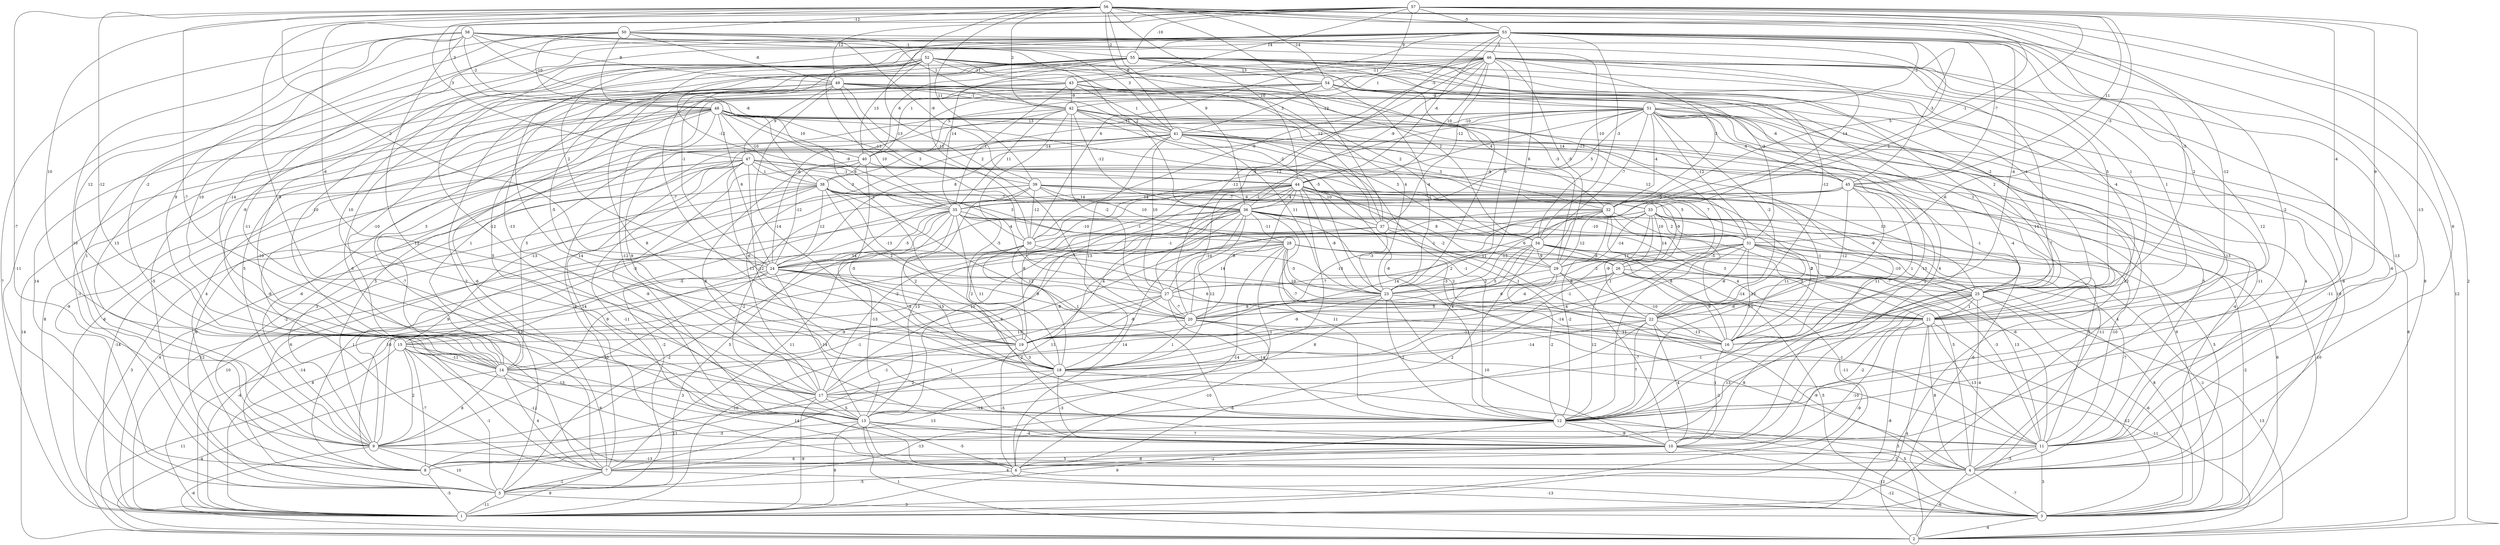 graph { 
	 fontname="Helvetica,Arial,sans-serif" 
	 node [shape = circle]; 
	 58 -- 1 [label = "7"];
	 58 -- 9 [label = "10"];
	 58 -- 10 [label = "12"];
	 58 -- 14 [label = "9"];
	 58 -- 15 [label = "12"];
	 58 -- 18 [label = "3"];
	 58 -- 21 [label = "1"];
	 58 -- 34 [label = "-10"];
	 58 -- 36 [label = "2"];
	 58 -- 41 [label = "3"];
	 58 -- 48 [label = "-2"];
	 58 -- 49 [label = "9"];
	 58 -- 55 [label = "-1"];
	 57 -- 12 [label = "-13"];
	 57 -- 15 [label = "10"];
	 57 -- 16 [label = "9"];
	 57 -- 17 [label = "-9"];
	 57 -- 19 [label = "-6"];
	 57 -- 21 [label = "-4"];
	 57 -- 23 [label = "1"];
	 57 -- 31 [label = "-3"];
	 57 -- 43 [label = "14"];
	 57 -- 45 [label = "11"];
	 57 -- 48 [label = "3"];
	 57 -- 49 [label = "12"];
	 57 -- 53 [label = "-5"];
	 57 -- 54 [label = "9"];
	 57 -- 55 [label = "-10"];
	 56 -- 2 [label = "2"];
	 56 -- 9 [label = "-7"];
	 56 -- 11 [label = "6"];
	 56 -- 12 [label = "-2"];
	 56 -- 14 [label = "-12"];
	 56 -- 16 [label = "-12"];
	 56 -- 17 [label = "-7"];
	 56 -- 20 [label = "2"];
	 56 -- 24 [label = "2"];
	 56 -- 25 [label = "-5"];
	 56 -- 32 [label = "-1"];
	 56 -- 36 [label = "9"];
	 56 -- 37 [label = "-12"];
	 56 -- 39 [label = "11"];
	 56 -- 41 [label = "-8"];
	 56 -- 42 [label = "2"];
	 56 -- 44 [label = "10"];
	 56 -- 47 [label = "3"];
	 56 -- 50 [label = "-12"];
	 56 -- 54 [label = "-14"];
	 55 -- 5 [label = "2"];
	 55 -- 7 [label = "6"];
	 55 -- 9 [label = "1"];
	 55 -- 10 [label = "13"];
	 55 -- 12 [label = "-4"];
	 55 -- 14 [label = "-10"];
	 55 -- 17 [label = "-13"];
	 55 -- 19 [label = "-7"];
	 55 -- 21 [label = "-4"];
	 55 -- 22 [label = "-12"];
	 55 -- 23 [label = "-9"];
	 55 -- 25 [label = "-1"];
	 55 -- 35 [label = "14"];
	 55 -- 40 [label = "6"];
	 55 -- 51 [label = "-5"];
	 55 -- 54 [label = "13"];
	 54 -- 6 [label = "12"];
	 54 -- 7 [label = "-6"];
	 54 -- 11 [label = "-6"];
	 54 -- 13 [label = "-12"];
	 54 -- 14 [label = "3"];
	 54 -- 23 [label = "-4"];
	 54 -- 24 [label = "-6"];
	 54 -- 25 [label = "2"];
	 54 -- 41 [label = "3"];
	 54 -- 51 [label = "-9"];
	 53 -- 2 [label = "12"];
	 53 -- 3 [label = "9"];
	 53 -- 7 [label = "-10"];
	 53 -- 9 [label = "13"];
	 53 -- 12 [label = "12"];
	 53 -- 13 [label = "-12"];
	 53 -- 14 [label = "-14"];
	 53 -- 15 [label = "-2"];
	 53 -- 17 [label = "10"];
	 53 -- 20 [label = "-4"];
	 53 -- 21 [label = "2"];
	 53 -- 22 [label = "-4"];
	 53 -- 23 [label = "6"];
	 53 -- 27 [label = "10"];
	 53 -- 30 [label = "6"];
	 53 -- 32 [label = "5"];
	 53 -- 34 [label = "-3"];
	 53 -- 44 [label = "-6"];
	 53 -- 45 [label = "-7"];
	 53 -- 46 [label = "1"];
	 53 -- 51 [label = "-2"];
	 52 -- 10 [label = "14"];
	 52 -- 12 [label = "8"];
	 52 -- 14 [label = "-9"];
	 52 -- 16 [label = "-6"];
	 52 -- 24 [label = "2"];
	 52 -- 25 [label = "-2"];
	 52 -- 29 [label = "-3"];
	 52 -- 30 [label = "-12"];
	 52 -- 31 [label = "-3"];
	 52 -- 34 [label = "2"];
	 52 -- 35 [label = "-12"];
	 52 -- 37 [label = "12"];
	 52 -- 40 [label = "13"];
	 52 -- 43 [label = "-11"];
	 51 -- 1 [label = "4"];
	 51 -- 2 [label = "8"];
	 51 -- 4 [label = "10"];
	 51 -- 9 [label = "5"];
	 51 -- 11 [label = "4"];
	 51 -- 12 [label = "-13"];
	 51 -- 17 [label = "9"];
	 51 -- 22 [label = "-2"];
	 51 -- 24 [label = "8"];
	 51 -- 25 [label = "1"];
	 51 -- 27 [label = "-2"];
	 51 -- 30 [label = "12"];
	 51 -- 31 [label = "-12"];
	 51 -- 32 [label = "-4"];
	 51 -- 34 [label = "-7"];
	 51 -- 36 [label = "5"];
	 51 -- 41 [label = "-10"];
	 51 -- 44 [label = "-13"];
	 51 -- 45 [label = "-4"];
	 50 -- 5 [label = "-11"];
	 50 -- 13 [label = "-11"];
	 50 -- 14 [label = "10"];
	 50 -- 38 [label = "-8"];
	 50 -- 39 [label = "-9"];
	 50 -- 42 [label = "1"];
	 50 -- 45 [label = "-3"];
	 50 -- 46 [label = "-2"];
	 50 -- 48 [label = "-10"];
	 50 -- 49 [label = "-8"];
	 49 -- 4 [label = "-8"];
	 49 -- 5 [label = "-1"];
	 49 -- 8 [label = "14"];
	 49 -- 10 [label = "6"];
	 49 -- 13 [label = "5"];
	 49 -- 18 [label = "-14"];
	 49 -- 19 [label = "-5"];
	 49 -- 23 [label = "-5"];
	 49 -- 30 [label = "3"];
	 49 -- 34 [label = "2"];
	 49 -- 39 [label = "-13"];
	 49 -- 42 [label = "-1"];
	 49 -- 45 [label = "-6"];
	 49 -- 47 [label = "9"];
	 48 -- 1 [label = "8"];
	 48 -- 2 [label = "14"];
	 48 -- 5 [label = "-9"];
	 48 -- 7 [label = "-8"];
	 48 -- 8 [label = "4"];
	 48 -- 10 [label = "11"];
	 48 -- 11 [label = "5"];
	 48 -- 12 [label = "-8"];
	 48 -- 14 [label = "1"];
	 48 -- 24 [label = "6"];
	 48 -- 35 [label = "-9"];
	 48 -- 38 [label = "-10"];
	 48 -- 40 [label = "10"];
	 48 -- 41 [label = "13"];
	 48 -- 44 [label = "-13"];
	 48 -- 45 [label = "14"];
	 47 -- 1 [label = "-14"];
	 47 -- 5 [label = "6"];
	 47 -- 6 [label = "-11"];
	 47 -- 8 [label = "-2"];
	 47 -- 9 [label = "3"];
	 47 -- 15 [label = "-13"];
	 47 -- 16 [label = "-1"];
	 47 -- 18 [label = "-12"];
	 47 -- 19 [label = "-6"];
	 47 -- 22 [label = "-2"];
	 47 -- 26 [label = "5"];
	 47 -- 35 [label = "3"];
	 47 -- 38 [label = "1"];
	 47 -- 44 [label = "-1"];
	 46 -- 1 [label = "-11"];
	 46 -- 11 [label = "-13"];
	 46 -- 12 [label = "7"];
	 46 -- 20 [label = "-12"];
	 46 -- 21 [label = "1"];
	 46 -- 23 [label = "9"];
	 46 -- 24 [label = "-1"];
	 46 -- 25 [label = "5"];
	 46 -- 29 [label = "-5"];
	 46 -- 30 [label = "-9"];
	 46 -- 32 [label = "3"];
	 46 -- 33 [label = "14"];
	 46 -- 36 [label = "-9"];
	 46 -- 37 [label = "-12"];
	 46 -- 38 [label = "5"];
	 46 -- 40 [label = "1"];
	 46 -- 42 [label = "1"];
	 46 -- 43 [label = "-11"];
	 46 -- 44 [label = "10"];
	 45 -- 3 [label = "6"];
	 45 -- 5 [label = "-2"];
	 45 -- 12 [label = "-10"];
	 45 -- 16 [label = "1"];
	 45 -- 19 [label = "-13"];
	 45 -- 22 [label = "-12"];
	 45 -- 25 [label = "-1"];
	 45 -- 35 [label = "-5"];
	 44 -- 3 [label = "-10"];
	 44 -- 5 [label = "5"];
	 44 -- 13 [label = "13"];
	 44 -- 16 [label = "2"];
	 44 -- 17 [label = "-2"];
	 44 -- 18 [label = "-7"];
	 44 -- 19 [label = "8"];
	 44 -- 20 [label = "-9"];
	 44 -- 23 [label = "-8"];
	 44 -- 24 [label = "-10"];
	 44 -- 25 [label = "-9"];
	 44 -- 29 [label = "8"];
	 44 -- 33 [label = "1"];
	 44 -- 35 [label = "14"];
	 44 -- 36 [label = "4"];
	 44 -- 37 [label = "10"];
	 43 -- 7 [label = "-7"];
	 43 -- 8 [label = "-5"];
	 43 -- 9 [label = "5"];
	 43 -- 12 [label = "-5"];
	 43 -- 14 [label = "-10"];
	 43 -- 23 [label = "4"];
	 43 -- 32 [label = "4"];
	 43 -- 35 [label = "1"];
	 43 -- 41 [label = "1"];
	 43 -- 42 [label = "-9"];
	 42 -- 1 [label = "6"];
	 42 -- 10 [label = "2"];
	 42 -- 11 [label = "-11"];
	 42 -- 12 [label = "-1"];
	 42 -- 14 [label = "5"];
	 42 -- 18 [label = "-5"];
	 42 -- 20 [label = "-2"];
	 42 -- 35 [label = "11"];
	 42 -- 36 [label = "-12"];
	 42 -- 37 [label = "-2"];
	 42 -- 41 [label = "11"];
	 41 -- 3 [label = "9"];
	 41 -- 4 [label = "-4"];
	 41 -- 6 [label = "14"];
	 41 -- 7 [label = "6"];
	 41 -- 9 [label = "-6"];
	 41 -- 17 [label = "-11"];
	 41 -- 18 [label = "13"];
	 41 -- 21 [label = "14"];
	 41 -- 23 [label = "11"];
	 41 -- 27 [label = "10"];
	 41 -- 31 [label = "12"];
	 41 -- 32 [label = "3"];
	 41 -- 34 [label = "3"];
	 41 -- 40 [label = "-14"];
	 40 -- 13 [label = "-9"];
	 40 -- 17 [label = "8"];
	 40 -- 18 [label = "-5"];
	 40 -- 24 [label = "-12"];
	 40 -- 25 [label = "13"];
	 40 -- 26 [label = "7"];
	 40 -- 38 [label = "6"];
	 39 -- 1 [label = "12"];
	 39 -- 3 [label = "-6"];
	 39 -- 9 [label = "9"];
	 39 -- 12 [label = "8"];
	 39 -- 13 [label = "-2"];
	 39 -- 26 [label = "-9"];
	 39 -- 28 [label = "10"];
	 39 -- 30 [label = "-12"];
	 39 -- 32 [label = "-7"];
	 39 -- 33 [label = "6"];
	 39 -- 36 [label = "14"];
	 38 -- 1 [label = "4"];
	 38 -- 2 [label = "3"];
	 38 -- 4 [label = "-11"];
	 38 -- 5 [label = "6"];
	 38 -- 12 [label = "1"];
	 38 -- 15 [label = "-3"];
	 38 -- 20 [label = "2"];
	 38 -- 24 [label = "12"];
	 38 -- 27 [label = "-13"];
	 38 -- 28 [label = "3"];
	 38 -- 36 [label = "-7"];
	 37 -- 1 [label = "-14"];
	 37 -- 6 [label = "14"];
	 37 -- 16 [label = "1"];
	 37 -- 23 [label = "-3"];
	 37 -- 26 [label = "6"];
	 36 -- 4 [label = "5"];
	 36 -- 7 [label = "11"];
	 36 -- 8 [label = "1"];
	 36 -- 11 [label = "5"];
	 36 -- 12 [label = "11"];
	 36 -- 13 [label = "6"];
	 36 -- 16 [label = "-3"];
	 36 -- 17 [label = "10"];
	 36 -- 18 [label = "12"];
	 36 -- 19 [label = "4"];
	 36 -- 27 [label = "-10"];
	 36 -- 28 [label = "-11"];
	 36 -- 29 [label = "-1"];
	 36 -- 30 [label = "-1"];
	 36 -- 31 [label = "-10"];
	 35 -- 1 [label = "10"];
	 35 -- 4 [label = "5"];
	 35 -- 5 [label = "-2"];
	 35 -- 11 [label = "-6"];
	 35 -- 13 [label = "-13"];
	 35 -- 15 [label = "-5"];
	 35 -- 18 [label = "11"];
	 35 -- 19 [label = "2"];
	 35 -- 21 [label = "3"];
	 35 -- 23 [label = "-7"];
	 35 -- 24 [label = "-5"];
	 35 -- 30 [label = "-4"];
	 34 -- 3 [label = "8"];
	 34 -- 6 [label = "2"];
	 34 -- 11 [label = "-3"];
	 34 -- 18 [label = "4"];
	 34 -- 20 [label = "5"];
	 34 -- 21 [label = "3"];
	 34 -- 26 [label = "-8"];
	 34 -- 27 [label = "2"];
	 34 -- 29 [label = "9"];
	 33 -- 3 [label = "-2"];
	 33 -- 7 [label = "11"];
	 33 -- 8 [label = "10"];
	 33 -- 11 [label = "-10"];
	 33 -- 16 [label = "11"];
	 33 -- 18 [label = "-1"];
	 33 -- 19 [label = "14"];
	 33 -- 22 [label = "-9"];
	 33 -- 26 [label = "14"];
	 33 -- 29 [label = "-14"];
	 33 -- 31 [label = "2"];
	 32 -- 1 [label = "-11"];
	 32 -- 9 [label = "13"];
	 32 -- 12 [label = "-2"];
	 32 -- 16 [label = "8"];
	 32 -- 23 [label = "-13"];
	 32 -- 24 [label = "-1"];
	 32 -- 29 [label = "12"];
	 32 -- 31 [label = "10"];
	 31 -- 3 [label = "-1"];
	 31 -- 4 [label = "-7"];
	 31 -- 11 [label = "13"];
	 31 -- 14 [label = "-4"];
	 31 -- 16 [label = "-13"];
	 31 -- 17 [label = "-14"];
	 31 -- 20 [label = "1"];
	 31 -- 22 [label = "-8"];
	 31 -- 23 [label = "2"];
	 31 -- 25 [label = "-10"];
	 31 -- 29 [label = "11"];
	 30 -- 16 [label = "6"];
	 30 -- 18 [label = "-8"];
	 30 -- 19 [label = "2"];
	 30 -- 20 [label = "12"];
	 30 -- 21 [label = "2"];
	 30 -- 24 [label = "14"];
	 29 -- 10 [label = "-7"];
	 29 -- 12 [label = "-2"];
	 29 -- 16 [label = "-10"];
	 29 -- 20 [label = "6"];
	 29 -- 27 [label = "2"];
	 28 -- 1 [label = "8"];
	 28 -- 6 [label = "-14"];
	 28 -- 9 [label = "-1"];
	 28 -- 13 [label = "-1"];
	 28 -- 16 [label = "-7"];
	 28 -- 21 [label = "4"];
	 28 -- 22 [label = "10"];
	 28 -- 23 [label = "-3"];
	 28 -- 25 [label = "-2"];
	 28 -- 26 [label = "11"];
	 28 -- 27 [label = "14"];
	 27 -- 1 [label = "-10"];
	 27 -- 12 [label = "-14"];
	 27 -- 14 [label = "-9"];
	 27 -- 19 [label = "-8"];
	 27 -- 20 [label = "-7"];
	 27 -- 21 [label = "5"];
	 26 -- 3 [label = "5"];
	 26 -- 8 [label = "1"];
	 26 -- 12 [label = "12"];
	 26 -- 16 [label = "9"];
	 26 -- 20 [label = "-4"];
	 26 -- 21 [label = "-14"];
	 26 -- 23 [label = "8"];
	 26 -- 25 [label = "-7"];
	 25 -- 1 [label = "-9"];
	 25 -- 2 [label = "13"];
	 25 -- 3 [label = "-6"];
	 25 -- 4 [label = "-4"];
	 25 -- 7 [label = "13"];
	 25 -- 10 [label = "-2"];
	 25 -- 13 [label = "-1"];
	 25 -- 21 [label = "1"];
	 25 -- 22 [label = "-6"];
	 24 -- 1 [label = "-4"];
	 24 -- 9 [label = "10"];
	 24 -- 10 [label = "2"];
	 24 -- 11 [label = "-1"];
	 24 -- 13 [label = "-14"];
	 24 -- 14 [label = "9"];
	 24 -- 19 [label = "-13"];
	 24 -- 20 [label = "9"];
	 23 -- 4 [label = "8"];
	 23 -- 10 [label = "10"];
	 23 -- 12 [label = "2"];
	 23 -- 17 [label = "8"];
	 23 -- 19 [label = "-9"];
	 23 -- 20 [label = "8"];
	 22 -- 4 [label = "-9"];
	 22 -- 5 [label = "-6"];
	 22 -- 10 [label = "4"];
	 22 -- 12 [label = "7"];
	 22 -- 16 [label = "-13"];
	 22 -- 18 [label = "-14"];
	 22 -- 19 [label = "-11"];
	 21 -- 1 [label = "-8"];
	 21 -- 2 [label = "4"];
	 21 -- 3 [label = "-12"];
	 21 -- 4 [label = "8"];
	 21 -- 6 [label = "-10"];
	 21 -- 11 [label = "-13"];
	 21 -- 19 [label = "11"];
	 20 -- 2 [label = "-11"];
	 20 -- 6 [label = "-10"];
	 20 -- 11 [label = "-1"];
	 20 -- 15 [label = "13"];
	 20 -- 18 [label = "1"];
	 19 -- 6 [label = "-5"];
	 19 -- 17 [label = "-1"];
	 19 -- 18 [label = "3"];
	 18 -- 2 [label = "5"];
	 18 -- 8 [label = "13"];
	 18 -- 10 [label = "-3"];
	 18 -- 17 [label = "2"];
	 17 -- 1 [label = "-9"];
	 17 -- 8 [label = "11"];
	 17 -- 12 [label = "-12"];
	 17 -- 13 [label = "5"];
	 16 -- 10 [label = "-2"];
	 15 -- 2 [label = "11"];
	 15 -- 5 [label = "-1"];
	 15 -- 6 [label = "-12"];
	 15 -- 8 [label = "-7"];
	 15 -- 9 [label = "2"];
	 15 -- 11 [label = "3"];
	 15 -- 12 [label = "13"];
	 15 -- 14 [label = "-11"];
	 14 -- 2 [label = "-4"];
	 14 -- 4 [label = "14"];
	 14 -- 7 [label = "4"];
	 14 -- 9 [label = "8"];
	 14 -- 10 [label = "6"];
	 13 -- 1 [label = "9"];
	 13 -- 2 [label = "1"];
	 13 -- 3 [label = "4"];
	 13 -- 6 [label = "-5"];
	 13 -- 9 [label = "-3"];
	 13 -- 10 [label = "-4"];
	 13 -- 11 [label = "7"];
	 12 -- 1 [label = "9"];
	 12 -- 4 [label = "3"];
	 12 -- 8 [label = "-13"];
	 12 -- 10 [label = "-9"];
	 11 -- 3 [label = "3"];
	 11 -- 4 [label = "-5"];
	 11 -- 7 [label = "-8"];
	 10 -- 3 [label = "-12"];
	 10 -- 4 [label = "2"];
	 10 -- 6 [label = "-2"];
	 10 -- 7 [label = "5"];
	 10 -- 8 [label = "6"];
	 9 -- 2 [label = "-6"];
	 9 -- 4 [label = "-13"];
	 9 -- 5 [label = "10"];
	 8 -- 1 [label = "-5"];
	 7 -- 1 [label = "9"];
	 7 -- 3 [label = "-13"];
	 7 -- 5 [label = "-1"];
	 6 -- 3 [label = "-12"];
	 6 -- 5 [label = "-5"];
	 5 -- 1 [label = "-11"];
	 5 -- 3 [label = "3"];
	 4 -- 2 [label = "-6"];
	 4 -- 3 [label = "-7"];
	 3 -- 2 [label = "-4"];
	 1;
	 2;
	 3;
	 4;
	 5;
	 6;
	 7;
	 8;
	 9;
	 10;
	 11;
	 12;
	 13;
	 14;
	 15;
	 16;
	 17;
	 18;
	 19;
	 20;
	 21;
	 22;
	 23;
	 24;
	 25;
	 26;
	 27;
	 28;
	 29;
	 30;
	 31;
	 32;
	 33;
	 34;
	 35;
	 36;
	 37;
	 38;
	 39;
	 40;
	 41;
	 42;
	 43;
	 44;
	 45;
	 46;
	 47;
	 48;
	 49;
	 50;
	 51;
	 52;
	 53;
	 54;
	 55;
	 56;
	 57;
	 58;
}
